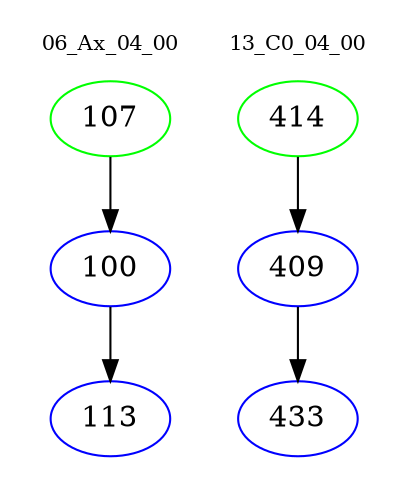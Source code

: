 digraph{
subgraph cluster_0 {
color = white
label = "06_Ax_04_00";
fontsize=10;
T0_107 [label="107", color="green"]
T0_107 -> T0_100 [color="black"]
T0_100 [label="100", color="blue"]
T0_100 -> T0_113 [color="black"]
T0_113 [label="113", color="blue"]
}
subgraph cluster_1 {
color = white
label = "13_C0_04_00";
fontsize=10;
T1_414 [label="414", color="green"]
T1_414 -> T1_409 [color="black"]
T1_409 [label="409", color="blue"]
T1_409 -> T1_433 [color="black"]
T1_433 [label="433", color="blue"]
}
}
